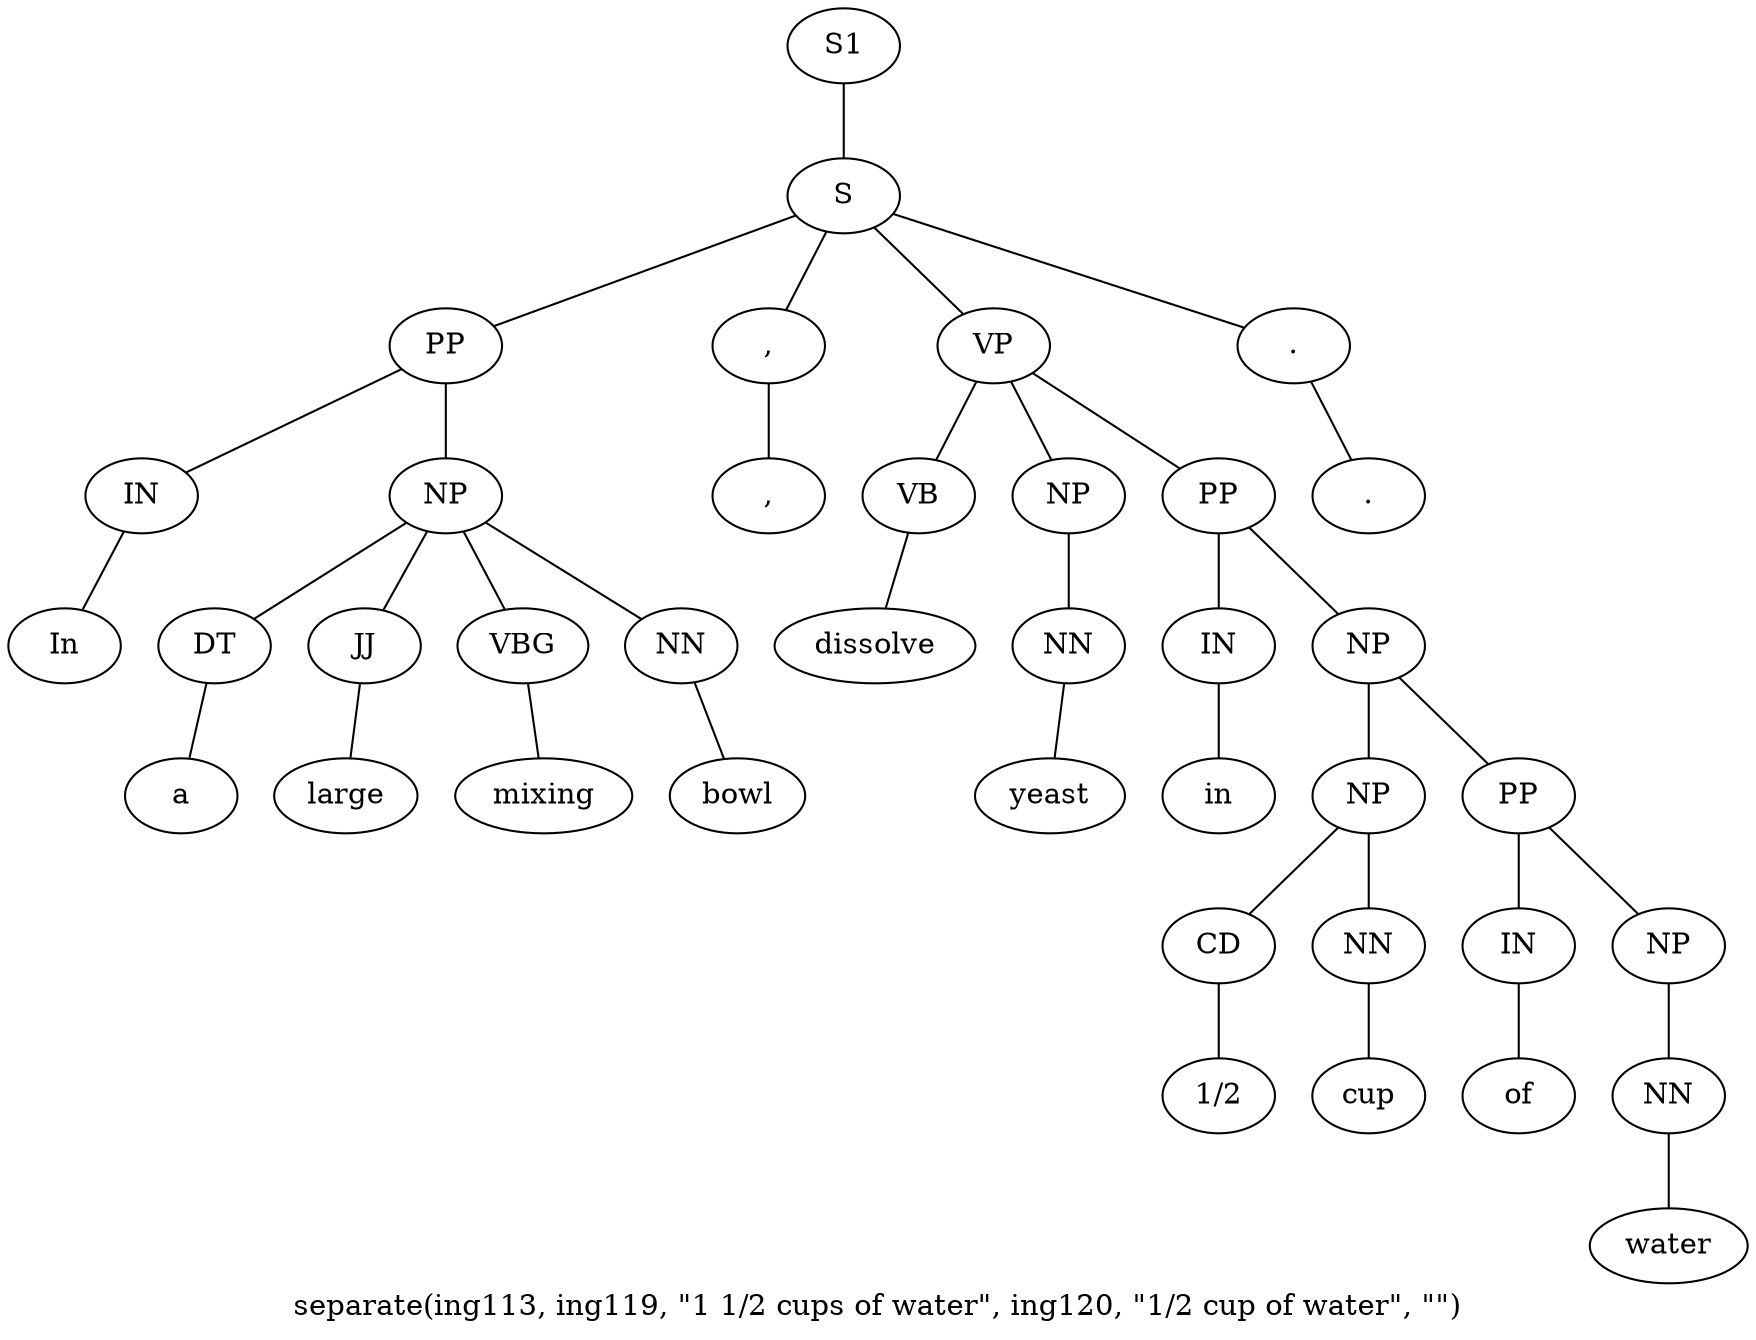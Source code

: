 graph SyntaxGraph {
	label = "separate(ing113, ing119, \"1 1/2 cups of water\", ing120, \"1/2 cup of water\", \"\")";
	Node0 [label="S1"];
	Node1 [label="S"];
	Node2 [label="PP"];
	Node3 [label="IN"];
	Node4 [label="In"];
	Node5 [label="NP"];
	Node6 [label="DT"];
	Node7 [label="a"];
	Node8 [label="JJ"];
	Node9 [label="large"];
	Node10 [label="VBG"];
	Node11 [label="mixing"];
	Node12 [label="NN"];
	Node13 [label="bowl"];
	Node14 [label=","];
	Node15 [label=","];
	Node16 [label="VP"];
	Node17 [label="VB"];
	Node18 [label="dissolve"];
	Node19 [label="NP"];
	Node20 [label="NN"];
	Node21 [label="yeast"];
	Node22 [label="PP"];
	Node23 [label="IN"];
	Node24 [label="in"];
	Node25 [label="NP"];
	Node26 [label="NP"];
	Node27 [label="CD"];
	Node28 [label="1/2"];
	Node29 [label="NN"];
	Node30 [label="cup"];
	Node31 [label="PP"];
	Node32 [label="IN"];
	Node33 [label="of"];
	Node34 [label="NP"];
	Node35 [label="NN"];
	Node36 [label="water"];
	Node37 [label="."];
	Node38 [label="."];

	Node0 -- Node1;
	Node1 -- Node2;
	Node1 -- Node14;
	Node1 -- Node16;
	Node1 -- Node37;
	Node2 -- Node3;
	Node2 -- Node5;
	Node3 -- Node4;
	Node5 -- Node6;
	Node5 -- Node8;
	Node5 -- Node10;
	Node5 -- Node12;
	Node6 -- Node7;
	Node8 -- Node9;
	Node10 -- Node11;
	Node12 -- Node13;
	Node14 -- Node15;
	Node16 -- Node17;
	Node16 -- Node19;
	Node16 -- Node22;
	Node17 -- Node18;
	Node19 -- Node20;
	Node20 -- Node21;
	Node22 -- Node23;
	Node22 -- Node25;
	Node23 -- Node24;
	Node25 -- Node26;
	Node25 -- Node31;
	Node26 -- Node27;
	Node26 -- Node29;
	Node27 -- Node28;
	Node29 -- Node30;
	Node31 -- Node32;
	Node31 -- Node34;
	Node32 -- Node33;
	Node34 -- Node35;
	Node35 -- Node36;
	Node37 -- Node38;
}